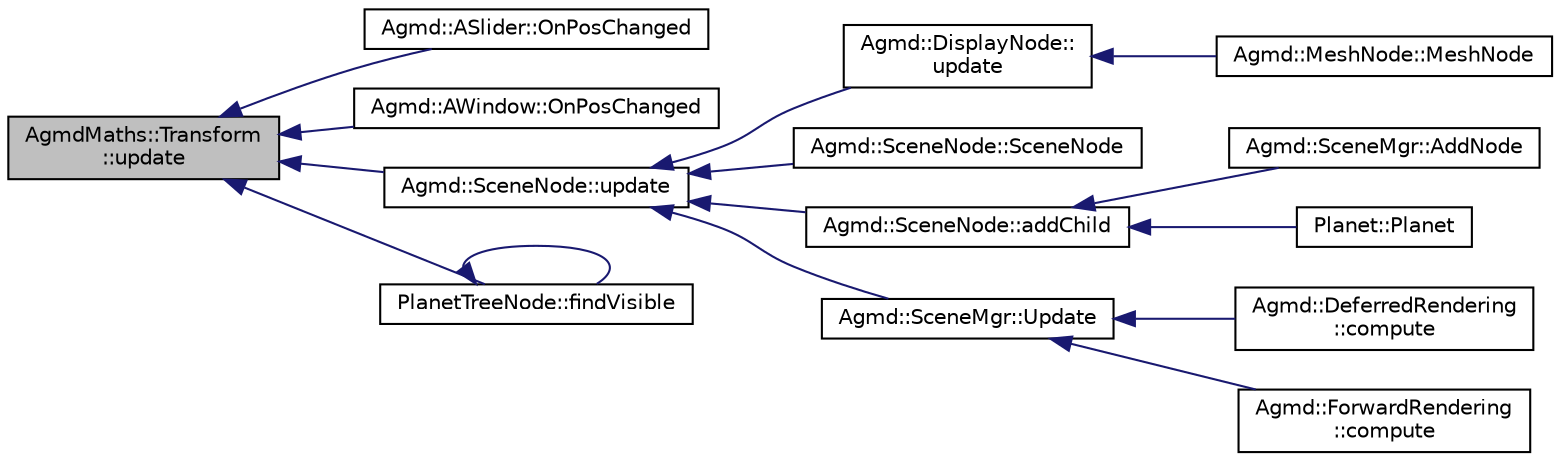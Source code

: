 digraph "AgmdMaths::Transform::update"
{
  edge [fontname="Helvetica",fontsize="10",labelfontname="Helvetica",labelfontsize="10"];
  node [fontname="Helvetica",fontsize="10",shape=record];
  rankdir="LR";
  Node1 [label="AgmdMaths::Transform\l::update",height=0.2,width=0.4,color="black", fillcolor="grey75", style="filled" fontcolor="black"];
  Node1 -> Node2 [dir="back",color="midnightblue",fontsize="10",style="solid"];
  Node2 [label="Agmd::ASlider::OnPosChanged",height=0.2,width=0.4,color="black", fillcolor="white", style="filled",URL="$class_agmd_1_1_a_slider.html#a138d10251a25064f697235ebe1fc59d2"];
  Node1 -> Node3 [dir="back",color="midnightblue",fontsize="10",style="solid"];
  Node3 [label="Agmd::AWindow::OnPosChanged",height=0.2,width=0.4,color="black", fillcolor="white", style="filled",URL="$class_agmd_1_1_a_window.html#a38c8f508b64d725bb918255b0d923da5"];
  Node1 -> Node4 [dir="back",color="midnightblue",fontsize="10",style="solid"];
  Node4 [label="Agmd::SceneNode::update",height=0.2,width=0.4,color="black", fillcolor="white", style="filled",URL="$class_agmd_1_1_scene_node.html#a8ee2002fe5b30368f272d31ce0213d2e"];
  Node4 -> Node5 [dir="back",color="midnightblue",fontsize="10",style="solid"];
  Node5 [label="Agmd::DisplayNode::\lupdate",height=0.2,width=0.4,color="black", fillcolor="white", style="filled",URL="$class_agmd_1_1_display_node.html#ad82e625239b3c31f56a650703894e99e"];
  Node5 -> Node6 [dir="back",color="midnightblue",fontsize="10",style="solid"];
  Node6 [label="Agmd::MeshNode::MeshNode",height=0.2,width=0.4,color="black", fillcolor="white", style="filled",URL="$class_agmd_1_1_mesh_node.html#a3fe4461842909318d97330caf3f711f1"];
  Node4 -> Node7 [dir="back",color="midnightblue",fontsize="10",style="solid"];
  Node7 [label="Agmd::SceneNode::SceneNode",height=0.2,width=0.4,color="black", fillcolor="white", style="filled",URL="$class_agmd_1_1_scene_node.html#a1c1f053d797d8e8a6ba88ce5a83255ed"];
  Node4 -> Node8 [dir="back",color="midnightblue",fontsize="10",style="solid"];
  Node8 [label="Agmd::SceneNode::addChild",height=0.2,width=0.4,color="black", fillcolor="white", style="filled",URL="$class_agmd_1_1_scene_node.html#a018339cbc213ce125319ddc996671efd"];
  Node8 -> Node9 [dir="back",color="midnightblue",fontsize="10",style="solid"];
  Node9 [label="Agmd::SceneMgr::AddNode",height=0.2,width=0.4,color="black", fillcolor="white", style="filled",URL="$class_agmd_1_1_scene_mgr.html#a8ba20e6b3ae6e7c8f40ec1231b127c5f"];
  Node8 -> Node10 [dir="back",color="midnightblue",fontsize="10",style="solid"];
  Node10 [label="Planet::Planet",height=0.2,width=0.4,color="black", fillcolor="white", style="filled",URL="$class_planet.html#adbd5bfd2c35ff4b226a586ad9b2cf3a7"];
  Node4 -> Node11 [dir="back",color="midnightblue",fontsize="10",style="solid"];
  Node11 [label="Agmd::SceneMgr::Update",height=0.2,width=0.4,color="black", fillcolor="white", style="filled",URL="$class_agmd_1_1_scene_mgr.html#a7d8f2d1c40ed6e586eac7cf564d0d53f"];
  Node11 -> Node12 [dir="back",color="midnightblue",fontsize="10",style="solid"];
  Node12 [label="Agmd::DeferredRendering\l::compute",height=0.2,width=0.4,color="black", fillcolor="white", style="filled",URL="$class_agmd_1_1_deferred_rendering.html#a515c1e13b229417261fa43f77e594076"];
  Node11 -> Node13 [dir="back",color="midnightblue",fontsize="10",style="solid"];
  Node13 [label="Agmd::ForwardRendering\l::compute",height=0.2,width=0.4,color="black", fillcolor="white", style="filled",URL="$class_agmd_1_1_forward_rendering.html#a439976e5f442bf382e827f786f3e34f1"];
  Node1 -> Node14 [dir="back",color="midnightblue",fontsize="10",style="solid"];
  Node14 [label="PlanetTreeNode::findVisible",height=0.2,width=0.4,color="black", fillcolor="white", style="filled",URL="$class_planet_tree_node.html#a7e08300b24c7656d04debb88f07c9cfe"];
  Node14 -> Node14 [dir="back",color="midnightblue",fontsize="10",style="solid"];
}
